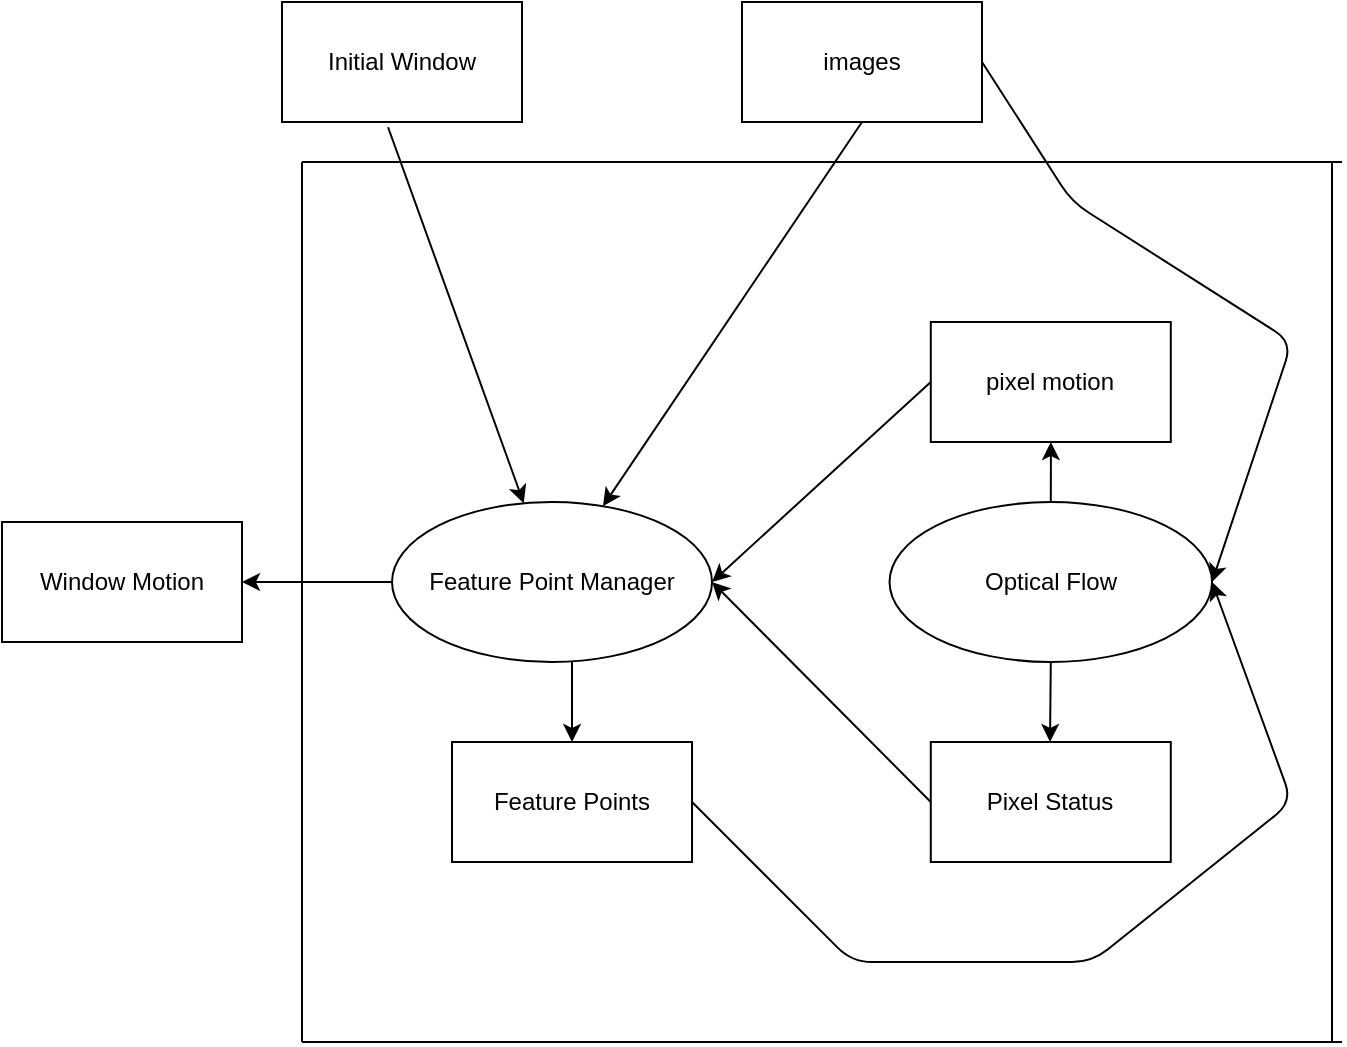 <mxfile version="13.10.0" type="embed">
    <diagram id="cwZHojQ4pne5cai19kVO" name="Page-1">
        <mxGraphModel dx="748" dy="635" grid="1" gridSize="10" guides="1" tooltips="1" connect="1" arrows="1" fold="1" page="1" pageScale="1" pageWidth="850" pageHeight="1100" math="0" shadow="0">
            <root>
                <mxCell id="0"/>
                <mxCell id="1" parent="0"/>
                <mxCell id="53" value="" style="edgeStyle=orthogonalEdgeStyle;rounded=0;orthogonalLoop=1;jettySize=auto;html=1;entryX=0.5;entryY=1;entryDx=0;entryDy=0;" edge="1" parent="1" source="54" target="57">
                    <mxGeometry relative="1" as="geometry">
                        <mxPoint x="735.015" y="300" as="targetPoint"/>
                    </mxGeometry>
                </mxCell>
                <mxCell id="54" value="Optical Flow" style="ellipse;whiteSpace=wrap;html=1;" vertex="1" parent="1">
                    <mxGeometry x="543.77" y="260" width="161.25" height="80" as="geometry"/>
                </mxCell>
                <mxCell id="55" value="" style="edgeStyle=orthogonalEdgeStyle;rounded=0;orthogonalLoop=1;jettySize=auto;html=1;entryX=0.5;entryY=0;entryDx=0;entryDy=0;" edge="1" parent="1" source="56" target="58">
                    <mxGeometry relative="1" as="geometry">
                        <Array as="points">
                            <mxPoint x="385.01" y="340"/>
                            <mxPoint x="385.01" y="340"/>
                        </Array>
                    </mxGeometry>
                </mxCell>
                <mxCell id="56" value="Feature Point Manager" style="ellipse;whiteSpace=wrap;html=1;" vertex="1" parent="1">
                    <mxGeometry x="295.01" y="260" width="160" height="80" as="geometry"/>
                </mxCell>
                <mxCell id="57" value="pixel motion" style="whiteSpace=wrap;html=1;" vertex="1" parent="1">
                    <mxGeometry x="564.395" y="170" width="120" height="60" as="geometry"/>
                </mxCell>
                <mxCell id="58" value="Feature Points" style="whiteSpace=wrap;html=1;" vertex="1" parent="1">
                    <mxGeometry x="325.01" y="380" width="120" height="60" as="geometry"/>
                </mxCell>
                <mxCell id="59" value="" style="endArrow=classic;html=1;exitX=1;exitY=0.5;exitDx=0;exitDy=0;entryX=1;entryY=0.5;entryDx=0;entryDy=0;" edge="1" parent="1" source="62" target="54">
                    <mxGeometry width="50" height="50" relative="1" as="geometry">
                        <mxPoint x="435.01" y="200" as="sourcePoint"/>
                        <mxPoint x="505.01" y="110" as="targetPoint"/>
                        <Array as="points">
                            <mxPoint x="635.01" y="110"/>
                            <mxPoint x="745.01" y="180"/>
                        </Array>
                    </mxGeometry>
                </mxCell>
                <mxCell id="60" value="" style="endArrow=classic;html=1;exitX=1;exitY=0.5;exitDx=0;exitDy=0;entryX=1;entryY=0.5;entryDx=0;entryDy=0;" edge="1" parent="1" source="58" target="54">
                    <mxGeometry width="50" height="50" relative="1" as="geometry">
                        <mxPoint x="435.01" y="460" as="sourcePoint"/>
                        <mxPoint x="542.01" y="300" as="targetPoint"/>
                        <Array as="points">
                            <mxPoint x="525.01" y="490"/>
                            <mxPoint x="645.01" y="490"/>
                            <mxPoint x="745.01" y="410"/>
                        </Array>
                    </mxGeometry>
                </mxCell>
                <mxCell id="62" value="images" style="whiteSpace=wrap;html=1;" vertex="1" parent="1">
                    <mxGeometry x="470" y="10" width="120" height="60" as="geometry"/>
                </mxCell>
                <mxCell id="63" value="" style="endArrow=classic;html=1;exitX=0.5;exitY=1;exitDx=0;exitDy=0;" edge="1" parent="1" source="54">
                    <mxGeometry width="50" height="50" relative="1" as="geometry">
                        <mxPoint x="435.01" y="460" as="sourcePoint"/>
                        <mxPoint x="624.01" y="380" as="targetPoint"/>
                    </mxGeometry>
                </mxCell>
                <mxCell id="64" value="Pixel Status" style="rounded=0;whiteSpace=wrap;html=1;" vertex="1" parent="1">
                    <mxGeometry x="564.39" y="380" width="120" height="60" as="geometry"/>
                </mxCell>
                <mxCell id="65" value="" style="endArrow=classic;html=1;entryX=1;entryY=0.5;entryDx=0;entryDy=0;exitX=0;exitY=0.5;exitDx=0;exitDy=0;" edge="1" parent="1" source="64" target="56">
                    <mxGeometry width="50" height="50" relative="1" as="geometry">
                        <mxPoint x="555.01" y="410" as="sourcePoint"/>
                        <mxPoint x="505.01" y="410" as="targetPoint"/>
                    </mxGeometry>
                </mxCell>
                <mxCell id="66" value="" style="endArrow=classic;html=1;exitX=0;exitY=0.5;exitDx=0;exitDy=0;entryX=1;entryY=0.5;entryDx=0;entryDy=0;" edge="1" parent="1" source="57" target="56">
                    <mxGeometry width="50" height="50" relative="1" as="geometry">
                        <mxPoint x="455.01" y="460" as="sourcePoint"/>
                        <mxPoint x="505.01" y="410" as="targetPoint"/>
                    </mxGeometry>
                </mxCell>
                <mxCell id="67" value="" style="endArrow=classic;html=1;exitX=0;exitY=0.5;exitDx=0;exitDy=0;entryX=1;entryY=0.5;entryDx=0;entryDy=0;" edge="1" parent="1" source="56" target="69">
                    <mxGeometry width="50" height="50" relative="1" as="geometry">
                        <mxPoint x="425.01" y="450" as="sourcePoint"/>
                        <mxPoint x="200" y="300" as="targetPoint"/>
                    </mxGeometry>
                </mxCell>
                <mxCell id="69" value="Window Motion" style="rounded=0;whiteSpace=wrap;html=1;" vertex="1" parent="1">
                    <mxGeometry x="100" y="270" width="120" height="60" as="geometry"/>
                </mxCell>
                <mxCell id="72" value="Initial Window" style="rounded=0;whiteSpace=wrap;html=1;" vertex="1" parent="1">
                    <mxGeometry x="240" y="10" width="120" height="60" as="geometry"/>
                </mxCell>
                <mxCell id="75" value="" style="endArrow=none;html=1;" edge="1" parent="1">
                    <mxGeometry width="50" height="50" relative="1" as="geometry">
                        <mxPoint x="250" y="530" as="sourcePoint"/>
                        <mxPoint x="250" y="90" as="targetPoint"/>
                    </mxGeometry>
                </mxCell>
                <mxCell id="77" value="" style="endArrow=none;html=1;" edge="1" parent="1">
                    <mxGeometry width="50" height="50" relative="1" as="geometry">
                        <mxPoint x="765" y="530" as="sourcePoint"/>
                        <mxPoint x="765" y="90" as="targetPoint"/>
                    </mxGeometry>
                </mxCell>
                <mxCell id="80" value="" style="endArrow=classic;html=1;exitX=0.442;exitY=1.044;exitDx=0;exitDy=0;exitPerimeter=0;" edge="1" parent="1" source="72" target="56">
                    <mxGeometry width="50" height="50" relative="1" as="geometry">
                        <mxPoint x="390" y="330" as="sourcePoint"/>
                        <mxPoint x="360" y="250" as="targetPoint"/>
                    </mxGeometry>
                </mxCell>
                <mxCell id="82" value="" style="endArrow=classic;html=1;exitX=0.5;exitY=1;exitDx=0;exitDy=0;" edge="1" parent="1" source="62" target="56">
                    <mxGeometry width="50" height="50" relative="1" as="geometry">
                        <mxPoint x="390" y="320" as="sourcePoint"/>
                        <mxPoint x="440" y="270" as="targetPoint"/>
                    </mxGeometry>
                </mxCell>
                <mxCell id="83" value="" style="endArrow=none;html=1;" edge="1" parent="1">
                    <mxGeometry width="50" height="50" relative="1" as="geometry">
                        <mxPoint x="250" y="90" as="sourcePoint"/>
                        <mxPoint x="770" y="90" as="targetPoint"/>
                    </mxGeometry>
                </mxCell>
                <mxCell id="84" value="" style="endArrow=none;html=1;" edge="1" parent="1">
                    <mxGeometry width="50" height="50" relative="1" as="geometry">
                        <mxPoint x="250" y="530" as="sourcePoint"/>
                        <mxPoint x="770" y="530" as="targetPoint"/>
                    </mxGeometry>
                </mxCell>
            </root>
        </mxGraphModel>
    </diagram>
</mxfile>